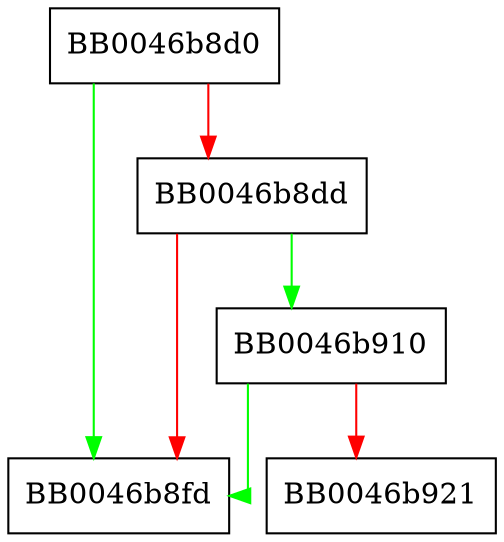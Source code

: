 digraph check_cert_time_string {
  node [shape="box"];
  graph [splines=ortho];
  BB0046b8d0 -> BB0046b8fd [color="green"];
  BB0046b8d0 -> BB0046b8dd [color="red"];
  BB0046b8dd -> BB0046b910 [color="green"];
  BB0046b8dd -> BB0046b8fd [color="red"];
  BB0046b910 -> BB0046b8fd [color="green"];
  BB0046b910 -> BB0046b921 [color="red"];
}